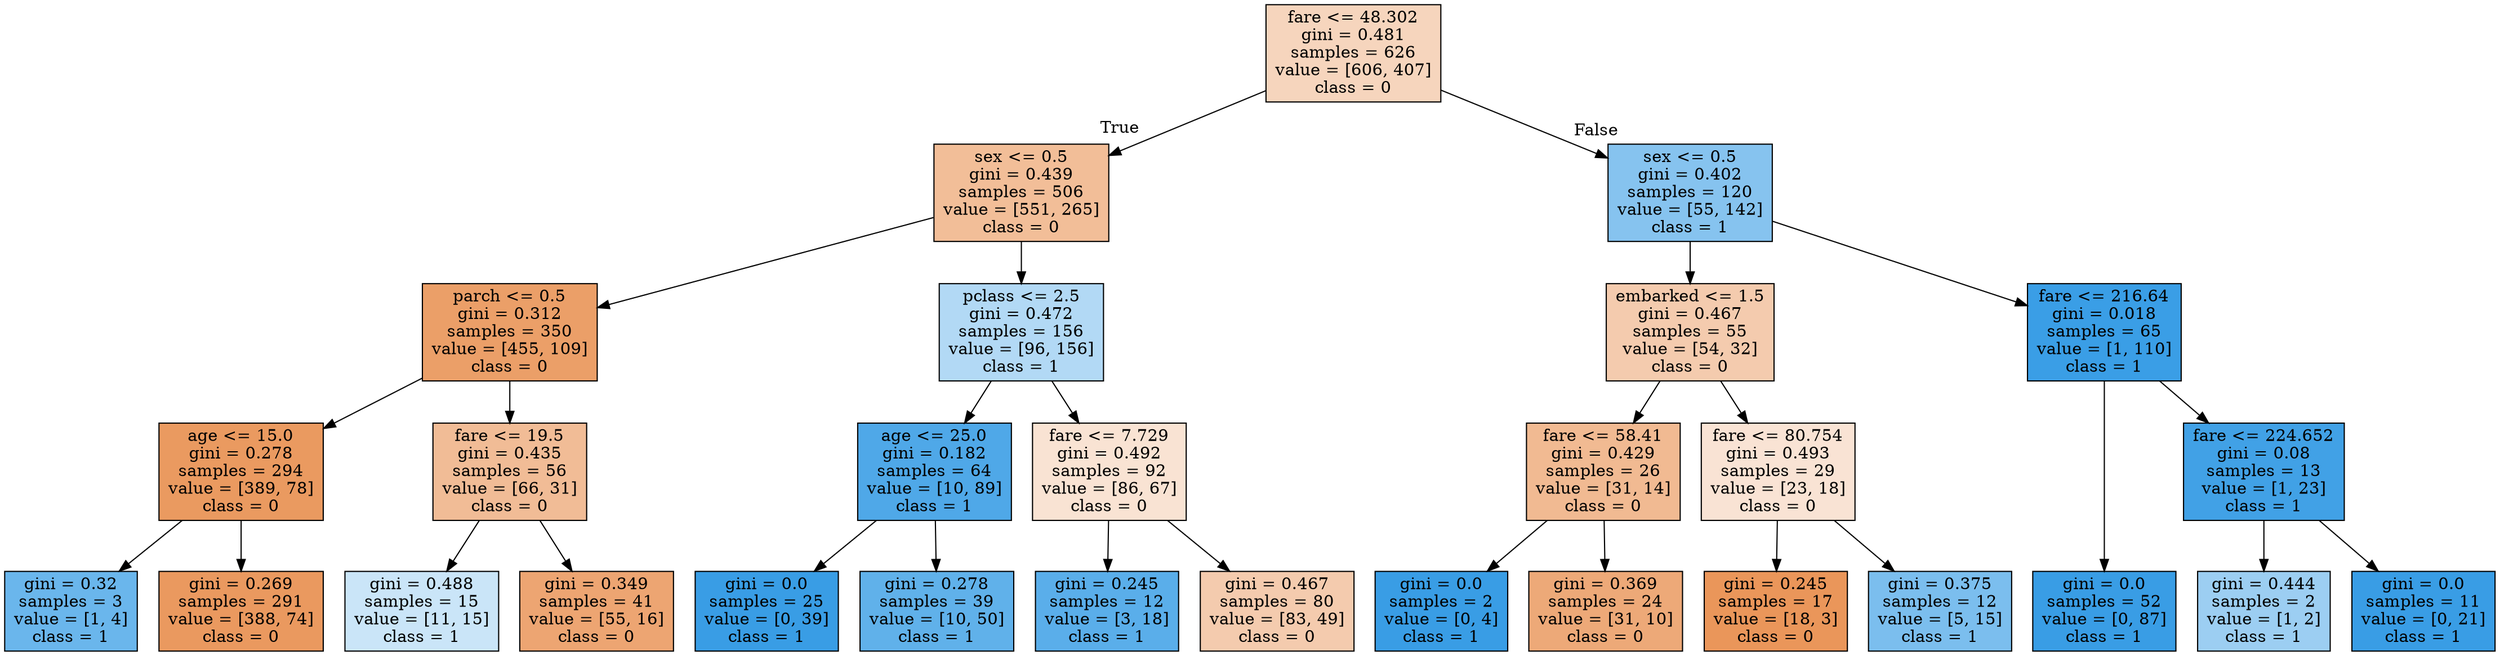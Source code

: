 digraph Tree {
node [shape=box, style="filled", color="black"] ;
graph [ranksep=equally, splines=polyline] ;
0 [label="fare <= 48.302\ngini = 0.481\nsamples = 626\nvalue = [606, 407]\nclass = 0", fillcolor="#e5813954"] ;
1 [label="sex <= 0.5\ngini = 0.439\nsamples = 506\nvalue = [551, 265]\nclass = 0", fillcolor="#e5813984"] ;
0 -> 1 [labeldistance=2.5, labelangle=45, headlabel="True"] ;
2 [label="parch <= 0.5\ngini = 0.312\nsamples = 350\nvalue = [455, 109]\nclass = 0", fillcolor="#e58139c2"] ;
1 -> 2 ;
3 [label="age <= 15.0\ngini = 0.278\nsamples = 294\nvalue = [389, 78]\nclass = 0", fillcolor="#e58139cc"] ;
2 -> 3 ;
4 [label="gini = 0.32\nsamples = 3\nvalue = [1, 4]\nclass = 1", fillcolor="#399de5bf"] ;
3 -> 4 ;
5 [label="gini = 0.269\nsamples = 291\nvalue = [388, 74]\nclass = 0", fillcolor="#e58139ce"] ;
3 -> 5 ;
6 [label="fare <= 19.5\ngini = 0.435\nsamples = 56\nvalue = [66, 31]\nclass = 0", fillcolor="#e5813987"] ;
2 -> 6 ;
7 [label="gini = 0.488\nsamples = 15\nvalue = [11, 15]\nclass = 1", fillcolor="#399de544"] ;
6 -> 7 ;
8 [label="gini = 0.349\nsamples = 41\nvalue = [55, 16]\nclass = 0", fillcolor="#e58139b5"] ;
6 -> 8 ;
9 [label="pclass <= 2.5\ngini = 0.472\nsamples = 156\nvalue = [96, 156]\nclass = 1", fillcolor="#399de562"] ;
1 -> 9 ;
10 [label="age <= 25.0\ngini = 0.182\nsamples = 64\nvalue = [10, 89]\nclass = 1", fillcolor="#399de5e2"] ;
9 -> 10 ;
11 [label="gini = 0.0\nsamples = 25\nvalue = [0, 39]\nclass = 1", fillcolor="#399de5ff"] ;
10 -> 11 ;
12 [label="gini = 0.278\nsamples = 39\nvalue = [10, 50]\nclass = 1", fillcolor="#399de5cc"] ;
10 -> 12 ;
13 [label="fare <= 7.729\ngini = 0.492\nsamples = 92\nvalue = [86, 67]\nclass = 0", fillcolor="#e5813938"] ;
9 -> 13 ;
14 [label="gini = 0.245\nsamples = 12\nvalue = [3, 18]\nclass = 1", fillcolor="#399de5d4"] ;
13 -> 14 ;
15 [label="gini = 0.467\nsamples = 80\nvalue = [83, 49]\nclass = 0", fillcolor="#e5813968"] ;
13 -> 15 ;
16 [label="sex <= 0.5\ngini = 0.402\nsamples = 120\nvalue = [55, 142]\nclass = 1", fillcolor="#399de59c"] ;
0 -> 16 [labeldistance=2.5, labelangle=-45, headlabel="False"] ;
17 [label="embarked <= 1.5\ngini = 0.467\nsamples = 55\nvalue = [54, 32]\nclass = 0", fillcolor="#e5813968"] ;
16 -> 17 ;
18 [label="fare <= 58.41\ngini = 0.429\nsamples = 26\nvalue = [31, 14]\nclass = 0", fillcolor="#e581398c"] ;
17 -> 18 ;
19 [label="gini = 0.0\nsamples = 2\nvalue = [0, 4]\nclass = 1", fillcolor="#399de5ff"] ;
18 -> 19 ;
20 [label="gini = 0.369\nsamples = 24\nvalue = [31, 10]\nclass = 0", fillcolor="#e58139ad"] ;
18 -> 20 ;
21 [label="fare <= 80.754\ngini = 0.493\nsamples = 29\nvalue = [23, 18]\nclass = 0", fillcolor="#e5813937"] ;
17 -> 21 ;
22 [label="gini = 0.245\nsamples = 17\nvalue = [18, 3]\nclass = 0", fillcolor="#e58139d4"] ;
21 -> 22 ;
23 [label="gini = 0.375\nsamples = 12\nvalue = [5, 15]\nclass = 1", fillcolor="#399de5aa"] ;
21 -> 23 ;
24 [label="fare <= 216.64\ngini = 0.018\nsamples = 65\nvalue = [1, 110]\nclass = 1", fillcolor="#399de5fd"] ;
16 -> 24 ;
25 [label="gini = 0.0\nsamples = 52\nvalue = [0, 87]\nclass = 1", fillcolor="#399de5ff"] ;
24 -> 25 ;
26 [label="fare <= 224.652\ngini = 0.08\nsamples = 13\nvalue = [1, 23]\nclass = 1", fillcolor="#399de5f4"] ;
24 -> 26 ;
27 [label="gini = 0.444\nsamples = 2\nvalue = [1, 2]\nclass = 1", fillcolor="#399de57f"] ;
26 -> 27 ;
28 [label="gini = 0.0\nsamples = 11\nvalue = [0, 21]\nclass = 1", fillcolor="#399de5ff"] ;
26 -> 28 ;
{rank=same ; 0} ;
{rank=same ; 1; 16} ;
{rank=same ; 2; 9; 17; 24} ;
{rank=same ; 3; 6; 10; 13; 18; 21; 26} ;
{rank=same ; 4; 5; 7; 8; 11; 12; 14; 15; 19; 20; 22; 23; 25; 27; 28} ;
}